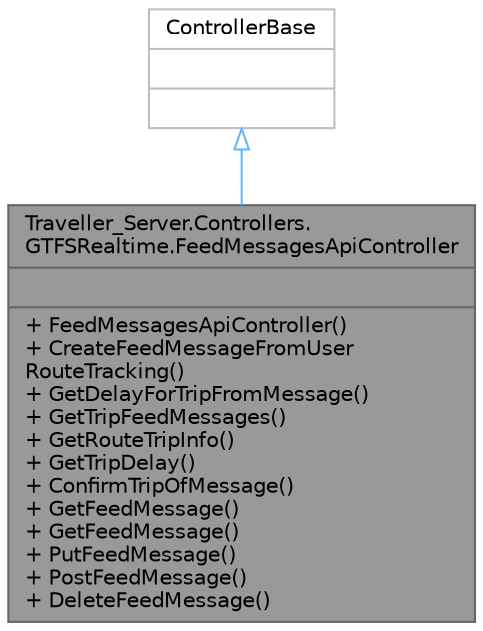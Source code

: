 digraph "Traveller_Server.Controllers.GTFSRealtime.FeedMessagesApiController"
{
 // LATEX_PDF_SIZE
  bgcolor="transparent";
  edge [fontname=Helvetica,fontsize=10,labelfontname=Helvetica,labelfontsize=10];
  node [fontname=Helvetica,fontsize=10,shape=box,height=0.2,width=0.4];
  Node1 [shape=record,label="{Traveller_Server.Controllers.\lGTFSRealtime.FeedMessagesApiController\n||+ FeedMessagesApiController()\l+ CreateFeedMessageFromUser\lRouteTracking()\l+ GetDelayForTripFromMessage()\l+ GetTripFeedMessages()\l+ GetRouteTripInfo()\l+ GetTripDelay()\l+ ConfirmTripOfMessage()\l+ GetFeedMessage()\l+ GetFeedMessage()\l+ PutFeedMessage()\l+ PostFeedMessage()\l+ DeleteFeedMessage()\l}",height=0.2,width=0.4,color="gray40", fillcolor="grey60", style="filled", fontcolor="black",tooltip="API Controller for CRUD actions for FeedMessages."];
  Node2 -> Node1 [dir="back",color="steelblue1",style="solid",arrowtail="onormal"];
  Node2 [shape=record,label="{ControllerBase\n||}",height=0.2,width=0.4,color="grey75", fillcolor="white", style="filled",tooltip=" "];
}
